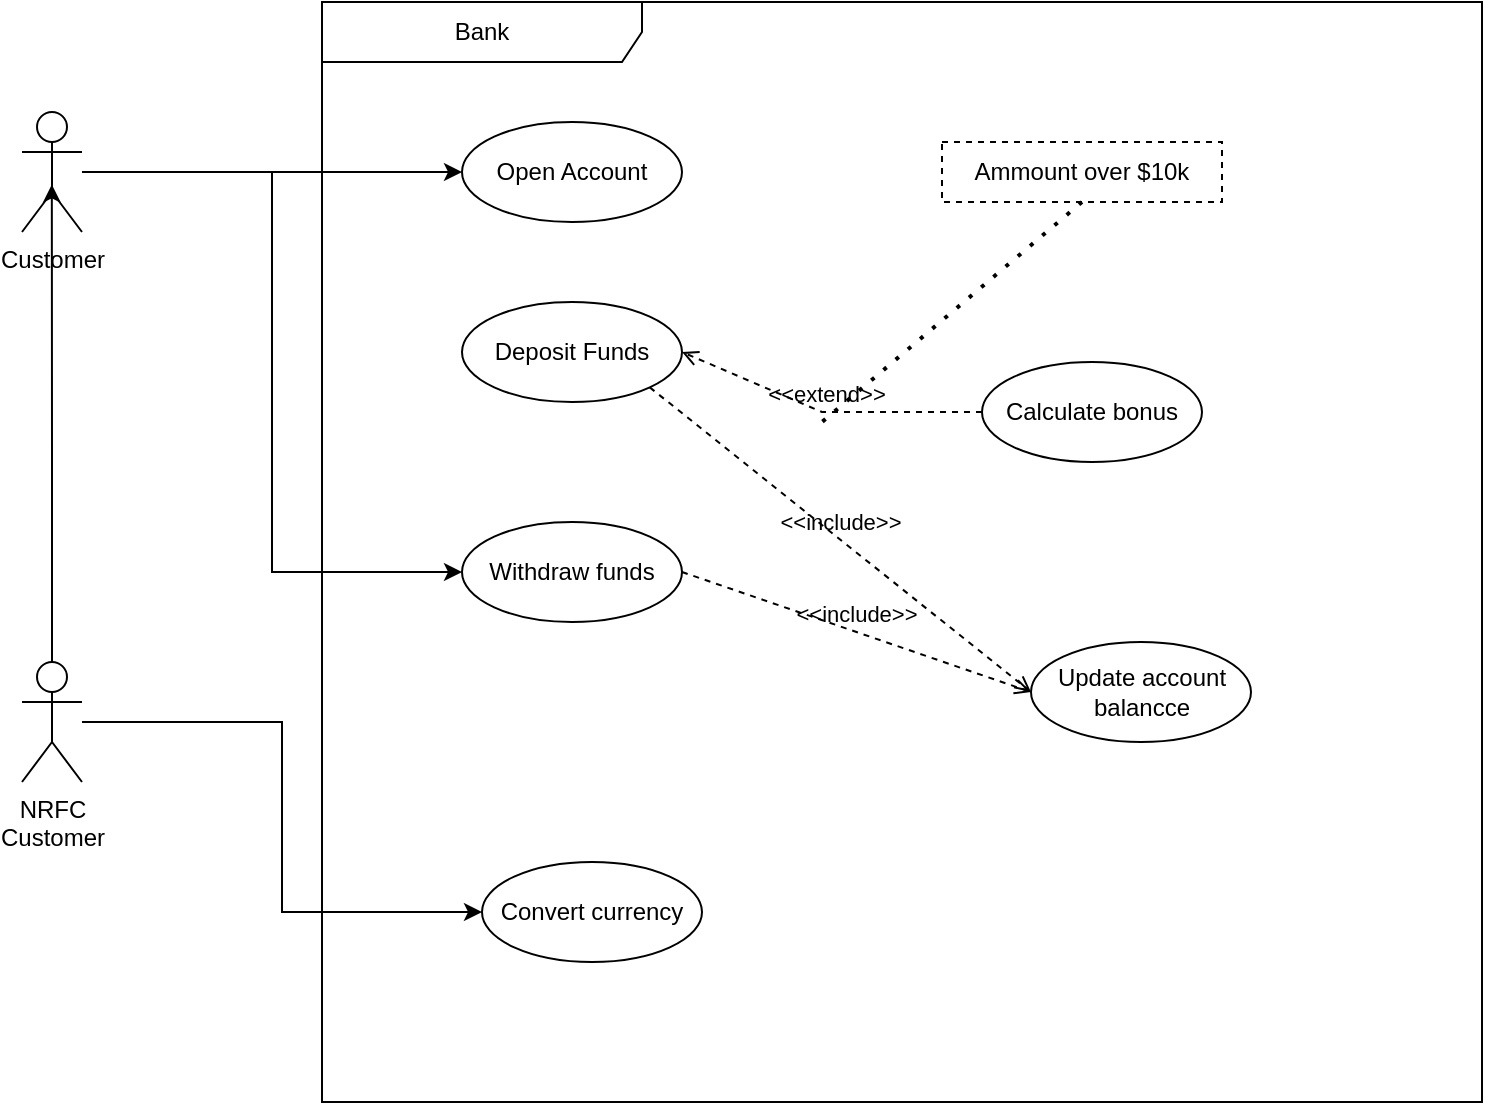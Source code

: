 <mxfile version="21.3.2" type="github">
  <diagram name="Page-1" id="989kmhCoe_en5YzRgdvz">
    <mxGraphModel dx="1209" dy="932" grid="1" gridSize="10" guides="1" tooltips="1" connect="1" arrows="1" fold="1" page="1" pageScale="1" pageWidth="1169" pageHeight="827" math="0" shadow="0">
      <root>
        <mxCell id="0" />
        <mxCell id="1" parent="0" />
        <mxCell id="pOdpe_eXtN6dGF8n5ln6-3" value="Bank" style="shape=umlFrame;whiteSpace=wrap;html=1;pointerEvents=0;recursiveResize=0;container=1;collapsible=0;width=160;" vertex="1" parent="1">
          <mxGeometry x="340" y="120" width="580" height="550" as="geometry" />
        </mxCell>
        <mxCell id="pOdpe_eXtN6dGF8n5ln6-23" value="Open Account" style="ellipse;whiteSpace=wrap;html=1;" vertex="1" parent="pOdpe_eXtN6dGF8n5ln6-3">
          <mxGeometry x="70" y="60" width="110" height="50" as="geometry" />
        </mxCell>
        <mxCell id="pOdpe_eXtN6dGF8n5ln6-26" value="Deposit Funds" style="ellipse;whiteSpace=wrap;html=1;" vertex="1" parent="pOdpe_eXtN6dGF8n5ln6-3">
          <mxGeometry x="70" y="150" width="110" height="50" as="geometry" />
        </mxCell>
        <mxCell id="pOdpe_eXtN6dGF8n5ln6-27" value="Calculate bonus" style="ellipse;whiteSpace=wrap;html=1;" vertex="1" parent="pOdpe_eXtN6dGF8n5ln6-3">
          <mxGeometry x="330" y="180" width="110" height="50" as="geometry" />
        </mxCell>
        <mxCell id="pOdpe_eXtN6dGF8n5ln6-28" value="&amp;lt;&amp;lt;extend&amp;gt;&amp;gt;" style="html=1;verticalAlign=bottom;labelBackgroundColor=none;endArrow=open;endFill=0;dashed=1;rounded=0;entryX=1;entryY=0.5;entryDx=0;entryDy=0;exitX=0;exitY=0.5;exitDx=0;exitDy=0;" edge="1" parent="pOdpe_eXtN6dGF8n5ln6-3" source="pOdpe_eXtN6dGF8n5ln6-27" target="pOdpe_eXtN6dGF8n5ln6-26">
          <mxGeometry width="160" relative="1" as="geometry">
            <mxPoint x="480" y="260" as="sourcePoint" />
            <mxPoint x="480" y="270" as="targetPoint" />
            <Array as="points">
              <mxPoint x="250" y="205" />
            </Array>
          </mxGeometry>
        </mxCell>
        <mxCell id="pOdpe_eXtN6dGF8n5ln6-30" value="Ammount over $10k" style="fontStyle=0;dashed=1;html=1;whiteSpace=wrap;" vertex="1" parent="pOdpe_eXtN6dGF8n5ln6-3">
          <mxGeometry x="310" y="70" width="140" height="30" as="geometry" />
        </mxCell>
        <mxCell id="pOdpe_eXtN6dGF8n5ln6-35" value="Convert currency&lt;br&gt;" style="ellipse;whiteSpace=wrap;html=1;" vertex="1" parent="pOdpe_eXtN6dGF8n5ln6-3">
          <mxGeometry x="80" y="430" width="110" height="50" as="geometry" />
        </mxCell>
        <mxCell id="pOdpe_eXtN6dGF8n5ln6-37" value="Withdraw funds&lt;br&gt;" style="ellipse;whiteSpace=wrap;html=1;" vertex="1" parent="pOdpe_eXtN6dGF8n5ln6-3">
          <mxGeometry x="70" y="260" width="110" height="50" as="geometry" />
        </mxCell>
        <mxCell id="pOdpe_eXtN6dGF8n5ln6-39" value="Update account&lt;br&gt;balancce&lt;br&gt;" style="ellipse;whiteSpace=wrap;html=1;" vertex="1" parent="pOdpe_eXtN6dGF8n5ln6-3">
          <mxGeometry x="354.5" y="320" width="110" height="50" as="geometry" />
        </mxCell>
        <mxCell id="pOdpe_eXtN6dGF8n5ln6-42" value="&amp;lt;&amp;lt;include&amp;gt;&amp;gt;" style="html=1;verticalAlign=bottom;labelBackgroundColor=none;endArrow=open;endFill=0;dashed=1;rounded=0;exitX=1;exitY=1;exitDx=0;exitDy=0;entryX=0;entryY=0.5;entryDx=0;entryDy=0;" edge="1" parent="pOdpe_eXtN6dGF8n5ln6-3" source="pOdpe_eXtN6dGF8n5ln6-26" target="pOdpe_eXtN6dGF8n5ln6-39">
          <mxGeometry width="160" relative="1" as="geometry">
            <mxPoint x="170" y="240" as="sourcePoint" />
            <mxPoint x="330" y="240" as="targetPoint" />
          </mxGeometry>
        </mxCell>
        <mxCell id="pOdpe_eXtN6dGF8n5ln6-43" value="&amp;lt;&amp;lt;include&amp;gt;&amp;gt;" style="html=1;verticalAlign=bottom;labelBackgroundColor=none;endArrow=open;endFill=0;dashed=1;rounded=0;exitX=1;exitY=0.5;exitDx=0;exitDy=0;entryX=0;entryY=0.5;entryDx=0;entryDy=0;" edge="1" parent="pOdpe_eXtN6dGF8n5ln6-3" source="pOdpe_eXtN6dGF8n5ln6-37" target="pOdpe_eXtN6dGF8n5ln6-39">
          <mxGeometry width="160" relative="1" as="geometry">
            <mxPoint x="170" y="330" as="sourcePoint" />
            <mxPoint x="330" y="330" as="targetPoint" />
          </mxGeometry>
        </mxCell>
        <mxCell id="pOdpe_eXtN6dGF8n5ln6-34" style="edgeStyle=orthogonalEdgeStyle;rounded=0;orthogonalLoop=1;jettySize=auto;html=1;entryX=0;entryY=0.5;entryDx=0;entryDy=0;" edge="1" parent="1" source="pOdpe_eXtN6dGF8n5ln6-21" target="pOdpe_eXtN6dGF8n5ln6-23">
          <mxGeometry relative="1" as="geometry" />
        </mxCell>
        <mxCell id="pOdpe_eXtN6dGF8n5ln6-38" style="edgeStyle=orthogonalEdgeStyle;rounded=0;orthogonalLoop=1;jettySize=auto;html=1;entryX=0;entryY=0.5;entryDx=0;entryDy=0;" edge="1" parent="1" source="pOdpe_eXtN6dGF8n5ln6-21" target="pOdpe_eXtN6dGF8n5ln6-37">
          <mxGeometry relative="1" as="geometry" />
        </mxCell>
        <mxCell id="pOdpe_eXtN6dGF8n5ln6-21" value="Customer" style="shape=umlActor;verticalLabelPosition=bottom;verticalAlign=top;html=1;" vertex="1" parent="1">
          <mxGeometry x="190" y="175" width="30" height="60" as="geometry" />
        </mxCell>
        <mxCell id="pOdpe_eXtN6dGF8n5ln6-33" style="edgeStyle=orthogonalEdgeStyle;rounded=0;orthogonalLoop=1;jettySize=auto;html=1;entryX=0.497;entryY=0.604;entryDx=0;entryDy=0;entryPerimeter=0;" edge="1" parent="1" source="pOdpe_eXtN6dGF8n5ln6-22" target="pOdpe_eXtN6dGF8n5ln6-21">
          <mxGeometry relative="1" as="geometry" />
        </mxCell>
        <mxCell id="pOdpe_eXtN6dGF8n5ln6-36" style="edgeStyle=orthogonalEdgeStyle;rounded=0;orthogonalLoop=1;jettySize=auto;html=1;entryX=0;entryY=0.5;entryDx=0;entryDy=0;" edge="1" parent="1" source="pOdpe_eXtN6dGF8n5ln6-22" target="pOdpe_eXtN6dGF8n5ln6-35">
          <mxGeometry relative="1" as="geometry" />
        </mxCell>
        <mxCell id="pOdpe_eXtN6dGF8n5ln6-22" value="NRFC &lt;br&gt;Customer" style="shape=umlActor;verticalLabelPosition=bottom;verticalAlign=top;html=1;" vertex="1" parent="1">
          <mxGeometry x="190" y="450" width="30" height="60" as="geometry" />
        </mxCell>
        <mxCell id="pOdpe_eXtN6dGF8n5ln6-32" value="" style="endArrow=none;dashed=1;html=1;dashPattern=1 3;strokeWidth=2;rounded=0;exitX=0.5;exitY=1;exitDx=0;exitDy=0;" edge="1" parent="1" source="pOdpe_eXtN6dGF8n5ln6-30">
          <mxGeometry width="50" height="50" relative="1" as="geometry">
            <mxPoint x="680" y="410" as="sourcePoint" />
            <mxPoint x="590" y="330" as="targetPoint" />
          </mxGeometry>
        </mxCell>
      </root>
    </mxGraphModel>
  </diagram>
</mxfile>
